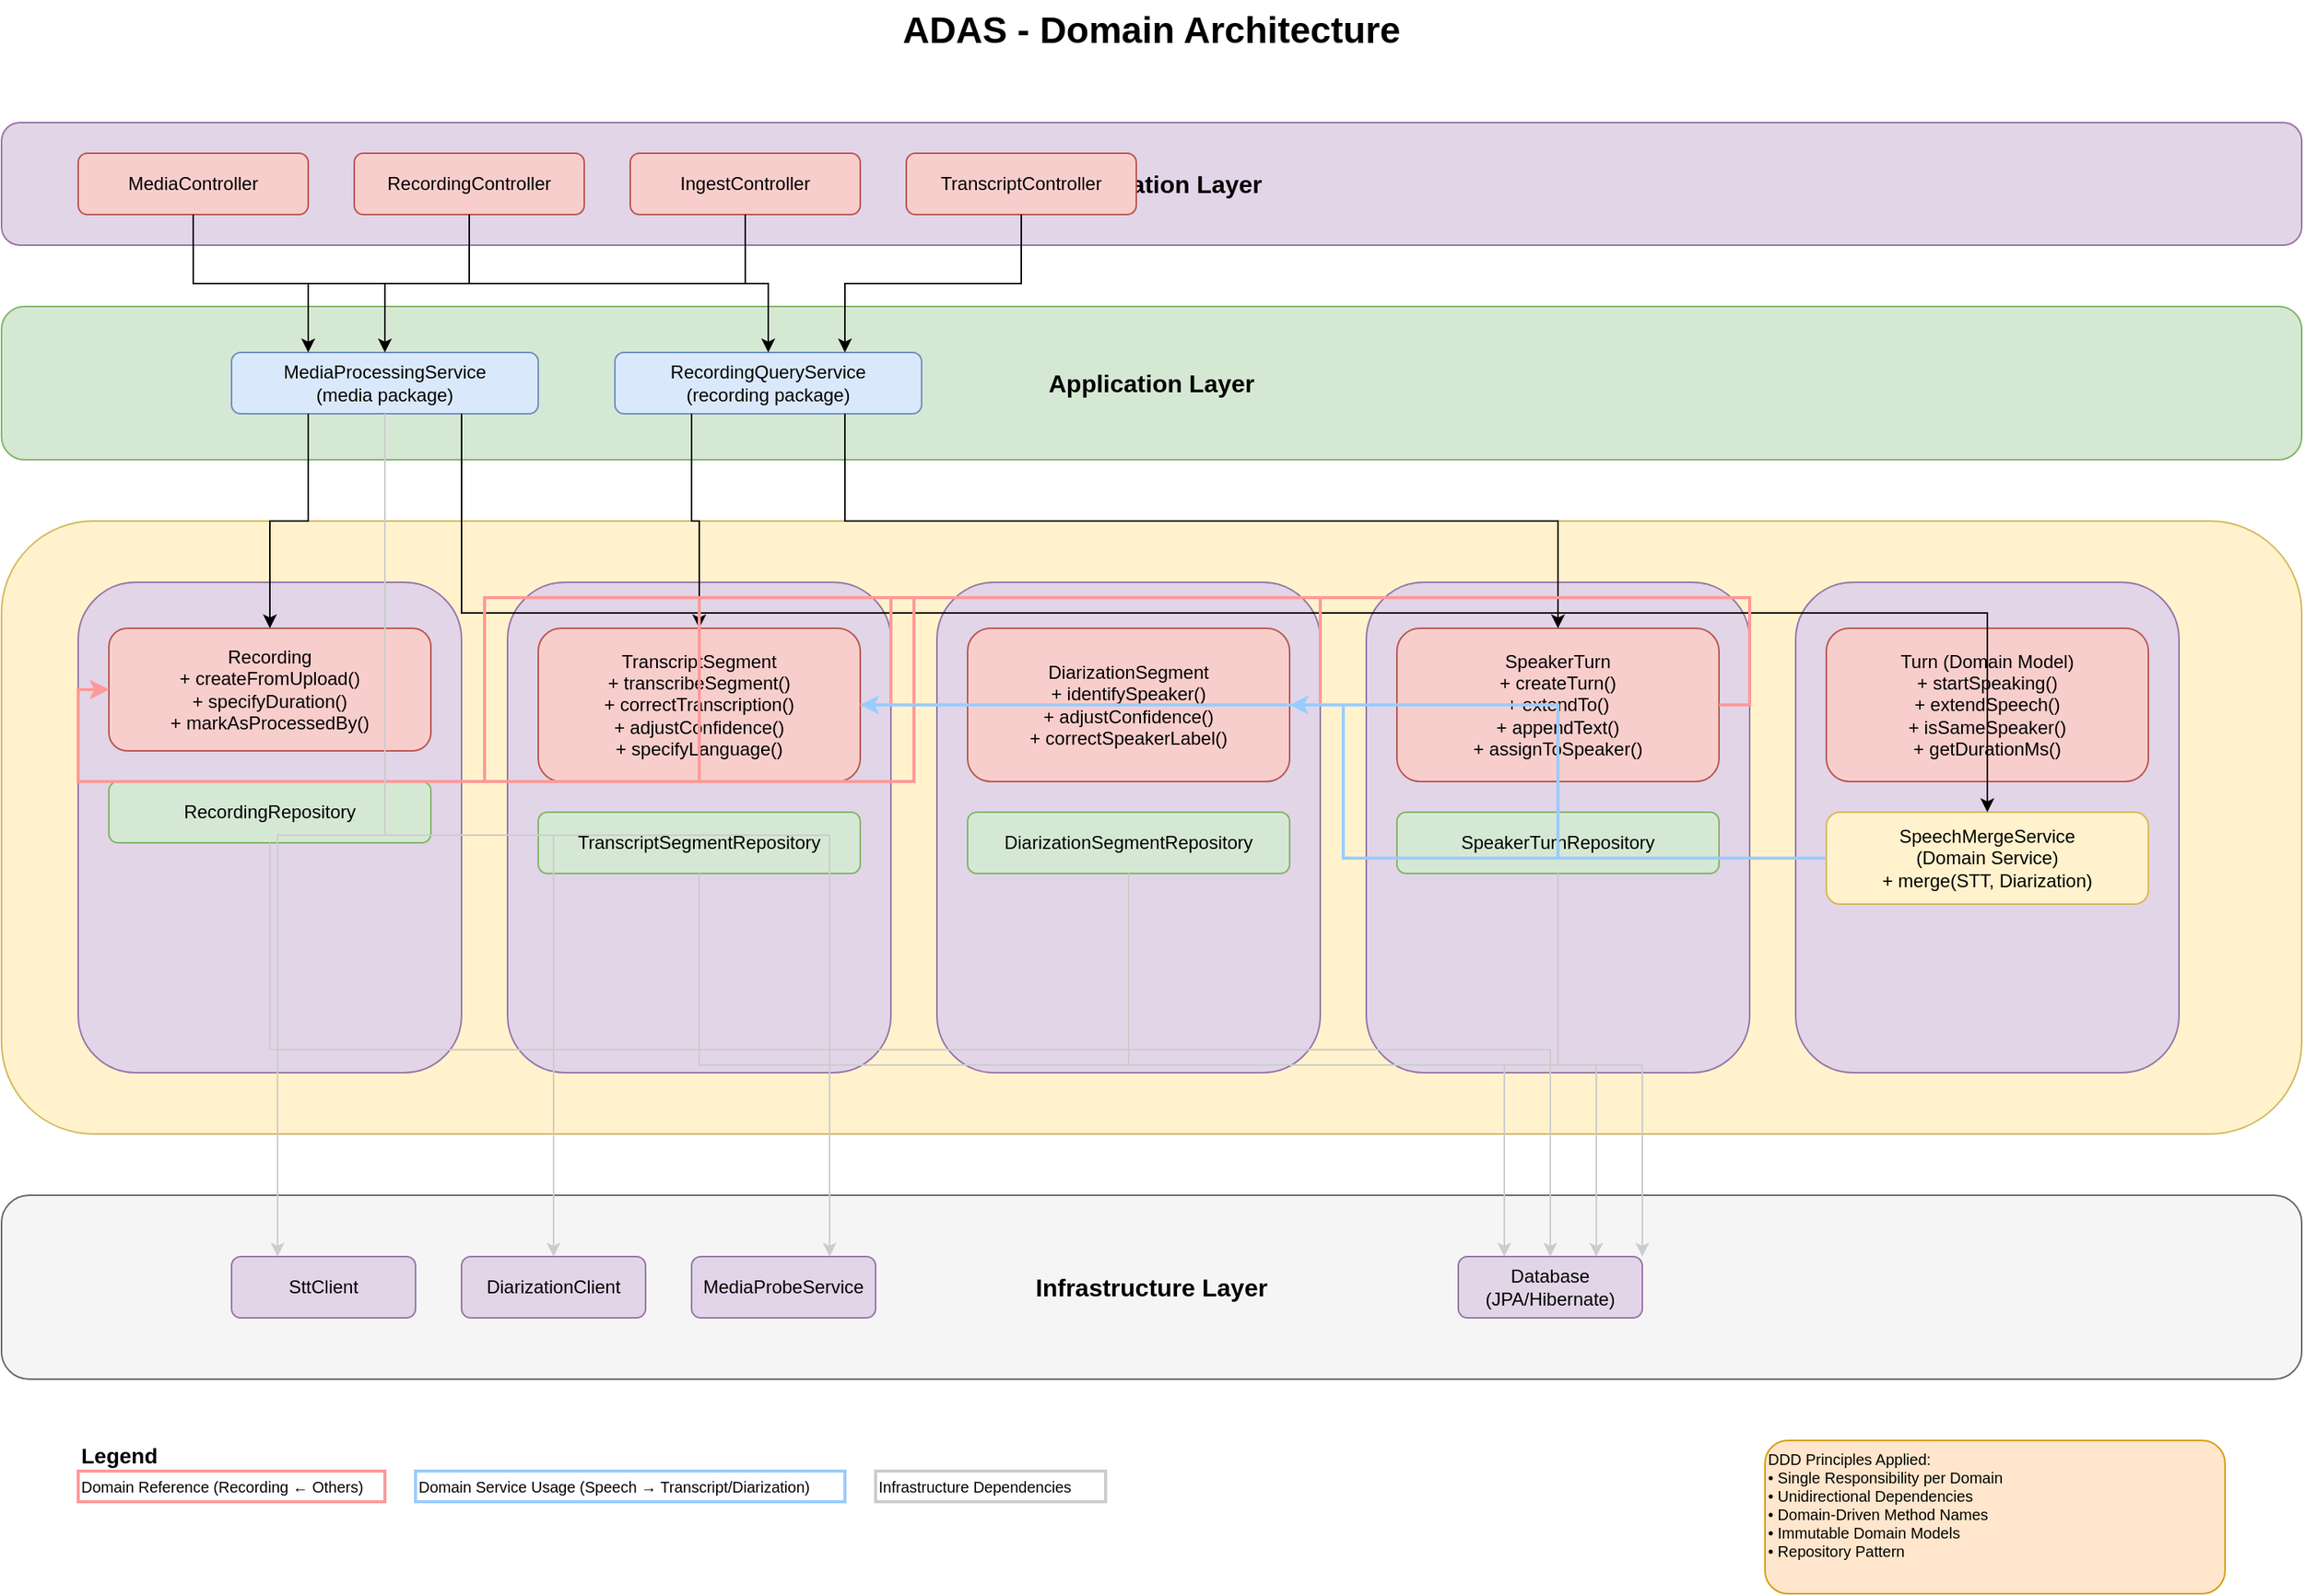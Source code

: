 <mxfile version="22.1.16" type="device">
  <diagram name="ADAS Domain Architecture" id="domain-architecture">
    <mxGraphModel dx="1422" dy="794" grid="1" gridSize="10" guides="1" tooltips="1" connect="1" arrows="1" fold="1" page="1" pageScale="1" pageWidth="1600" pageHeight="1200" math="0" shadow="0">
      <root>
        <mxCell id="0" />
        <mxCell id="1" parent="0" />
        
        <!-- Title -->
        <mxCell id="title" value="ADAS - Domain Architecture" style="text;html=1;strokeColor=none;fillColor=none;align=center;verticalAlign=middle;whiteSpace=wrap;rounded=0;fontSize=24;fontStyle=1;" vertex="1" parent="1">
          <mxGeometry x="600" y="20" width="400" height="40" as="geometry" />
        </mxCell>
        
        <!-- Presentation Layer -->
        <mxCell id="presentation-layer" value="Presentation Layer" style="rounded=1;whiteSpace=wrap;html=1;fillColor=#e1d5e7;strokeColor=#9673a6;fontSize=16;fontStyle=1;" vertex="1" parent="1">
          <mxGeometry x="50" y="100" width="1500" height="80" as="geometry" />
        </mxCell>
        
        <!-- Controllers -->
        <mxCell id="media-controller" value="MediaController" style="rounded=1;whiteSpace=wrap;html=1;fillColor=#f8cecc;strokeColor=#b85450;" vertex="1" parent="1">
          <mxGeometry x="100" y="120" width="150" height="40" as="geometry" />
        </mxCell>
        
        <mxCell id="recording-controller" value="RecordingController" style="rounded=1;whiteSpace=wrap;html=1;fillColor=#f8cecc;strokeColor=#b85450;" vertex="1" parent="1">
          <mxGeometry x="280" y="120" width="150" height="40" as="geometry" />
        </mxCell>
        
        <mxCell id="ingest-controller" value="IngestController" style="rounded=1;whiteSpace=wrap;html=1;fillColor=#f8cecc;strokeColor=#b85450;" vertex="1" parent="1">
          <mxGeometry x="460" y="120" width="150" height="40" as="geometry" />
        </mxCell>
        
        <mxCell id="transcript-controller" value="TranscriptController" style="rounded=1;whiteSpace=wrap;html=1;fillColor=#f8cecc;strokeColor=#b85450;" vertex="1" parent="1">
          <mxGeometry x="640" y="120" width="150" height="40" as="geometry" />
        </mxCell>
        
        <!-- Application Layer -->
        <mxCell id="application-layer" value="Application Layer" style="rounded=1;whiteSpace=wrap;html=1;fillColor=#d5e8d4;strokeColor=#82b366;fontSize=16;fontStyle=1;" vertex="1" parent="1">
          <mxGeometry x="50" y="220" width="1500" height="100" as="geometry" />
        </mxCell>
        
        <!-- Application Services -->
        <mxCell id="media-processing-service" value="MediaProcessingService&#xa;(media package)" style="rounded=1;whiteSpace=wrap;html=1;fillColor=#dae8fc;strokeColor=#6c8ebf;" vertex="1" parent="1">
          <mxGeometry x="200" y="250" width="200" height="40" as="geometry" />
        </mxCell>
        
        <mxCell id="recording-query-service" value="RecordingQueryService&#xa;(recording package)" style="rounded=1;whiteSpace=wrap;html=1;fillColor=#dae8fc;strokeColor=#6c8ebf;" vertex="1" parent="1">
          <mxGeometry x="450" y="250" width="200" height="40" as="geometry" />
        </mxCell>
        
        <!-- Domain Layer -->
        <mxCell id="domain-layer" value="Domain Layer" style="rounded=1;whiteSpace=wrap;html=1;fillColor=#fff2cc;strokeColor=#d6b656;fontSize=16;fontStyle=1;" vertex="1" parent="1">
          <mxGeometry x="50" y="360" width="1500" height="400" as="geometry" />
        </mxCell>
        
        <!-- Recording Domain -->
        <mxCell id="recording-domain" value="Recording Domain" style="rounded=1;whiteSpace=wrap;html=1;fillColor=#e1d5e7;strokeColor=#9673a6;fontStyle=1;" vertex="1" parent="1">
          <mxGeometry x="100" y="400" width="250" height="320" as="geometry" />
        </mxCell>
        
        <mxCell id="recording-entity" value="Recording&#xa;+ createFromUpload()&#xa;+ specifyDuration()&#xa;+ markAsProcessedBy()" style="rounded=1;whiteSpace=wrap;html=1;fillColor=#f8cecc;strokeColor=#b85450;" vertex="1" parent="1">
          <mxGeometry x="120" y="430" width="210" height="80" as="geometry" />
        </mxCell>
        
        <mxCell id="recording-repository" value="RecordingRepository" style="rounded=1;whiteSpace=wrap;html=1;fillColor=#d5e8d4;strokeColor=#82b366;" vertex="1" parent="1">
          <mxGeometry x="120" y="530" width="210" height="40" as="geometry" />
        </mxCell>
        
        <!-- Transcript Domain -->
        <mxCell id="transcript-domain" value="Transcript Domain" style="rounded=1;whiteSpace=wrap;html=1;fillColor=#e1d5e7;strokeColor=#9673a6;fontStyle=1;" vertex="1" parent="1">
          <mxGeometry x="380" y="400" width="250" height="320" as="geometry" />
        </mxCell>
        
        <mxCell id="transcript-entity" value="TranscriptSegment&#xa;+ transcribeSegment()&#xa;+ correctTranscription()&#xa;+ adjustConfidence()&#xa;+ specifyLanguage()" style="rounded=1;whiteSpace=wrap;html=1;fillColor=#f8cecc;strokeColor=#b85450;" vertex="1" parent="1">
          <mxGeometry x="400" y="430" width="210" height="100" as="geometry" />
        </mxCell>
        
        <mxCell id="transcript-repository" value="TranscriptSegmentRepository" style="rounded=1;whiteSpace=wrap;html=1;fillColor=#d5e8d4;strokeColor=#82b366;" vertex="1" parent="1">
          <mxGeometry x="400" y="550" width="210" height="40" as="geometry" />
        </mxCell>
        
        <!-- Diarization Domain -->
        <mxCell id="diarization-domain" value="Diarization Domain" style="rounded=1;whiteSpace=wrap;html=1;fillColor=#e1d5e7;strokeColor=#9673a6;fontStyle=1;" vertex="1" parent="1">
          <mxGeometry x="660" y="400" width="250" height="320" as="geometry" />
        </mxCell>
        
        <mxCell id="diarization-entity" value="DiarizationSegment&#xa;+ identifySpeaker()&#xa;+ adjustConfidence()&#xa;+ correctSpeakerLabel()" style="rounded=1;whiteSpace=wrap;html=1;fillColor=#f8cecc;strokeColor=#b85450;" vertex="1" parent="1">
          <mxGeometry x="680" y="430" width="210" height="100" as="geometry" />
        </mxCell>
        
        <mxCell id="diarization-repository" value="DiarizationSegmentRepository" style="rounded=1;whiteSpace=wrap;html=1;fillColor=#d5e8d4;strokeColor=#82b366;" vertex="1" parent="1">
          <mxGeometry x="680" y="550" width="210" height="40" as="geometry" />
        </mxCell>
        
        <!-- Speaker Domain -->
        <mxCell id="speaker-domain" value="Speaker Domain" style="rounded=1;whiteSpace=wrap;html=1;fillColor=#e1d5e7;strokeColor=#9673a6;fontStyle=1;" vertex="1" parent="1">
          <mxGeometry x="940" y="400" width="250" height="320" as="geometry" />
        </mxCell>
        
        <mxCell id="speaker-entity" value="SpeakerTurn&#xa;+ createTurn()&#xa;+ extendTo()&#xa;+ appendText()&#xa;+ assignToSpeaker()" style="rounded=1;whiteSpace=wrap;html=1;fillColor=#f8cecc;strokeColor=#b85450;" vertex="1" parent="1">
          <mxGeometry x="960" y="430" width="210" height="100" as="geometry" />
        </mxCell>
        
        <mxCell id="speaker-repository" value="SpeakerTurnRepository" style="rounded=1;whiteSpace=wrap;html=1;fillColor=#d5e8d4;strokeColor=#82b366;" vertex="1" parent="1">
          <mxGeometry x="960" y="550" width="210" height="40" as="geometry" />
        </mxCell>
        
        <!-- Speech Domain -->
        <mxCell id="speech-domain" value="Speech Domain" style="rounded=1;whiteSpace=wrap;html=1;fillColor=#e1d5e7;strokeColor=#9673a6;fontStyle=1;" vertex="1" parent="1">
          <mxGeometry x="1220" y="400" width="250" height="320" as="geometry" />
        </mxCell>
        
        <mxCell id="turn-model" value="Turn (Domain Model)&#xa;+ startSpeaking()&#xa;+ extendSpeech()&#xa;+ isSameSpeaker()&#xa;+ getDurationMs()" style="rounded=1;whiteSpace=wrap;html=1;fillColor=#f8cecc;strokeColor=#b85450;" vertex="1" parent="1">
          <mxGeometry x="1240" y="430" width="210" height="100" as="geometry" />
        </mxCell>
        
        <mxCell id="speech-merge-service" value="SpeechMergeService&#xa;(Domain Service)&#xa;+ merge(STT, Diarization)" style="rounded=1;whiteSpace=wrap;html=1;fillColor=#fff2cc;strokeColor=#d6b656;" vertex="1" parent="1">
          <mxGeometry x="1240" y="550" width="210" height="60" as="geometry" />
        </mxCell>
        
        <!-- Infrastructure Layer -->
        <mxCell id="infrastructure-layer" value="Infrastructure Layer" style="rounded=1;whiteSpace=wrap;html=1;fillColor=#f5f5f5;strokeColor=#666666;fontSize=16;fontStyle=1;" vertex="1" parent="1">
          <mxGeometry x="50" y="800" width="1500" height="120" as="geometry" />
        </mxCell>
        
        <!-- External Services -->
        <mxCell id="stt-client" value="SttClient" style="rounded=1;whiteSpace=wrap;html=1;fillColor=#e1d5e7;strokeColor=#9673a6;" vertex="1" parent="1">
          <mxGeometry x="200" y="840" width="120" height="40" as="geometry" />
        </mxCell>
        
        <mxCell id="diarization-client" value="DiarizationClient" style="rounded=1;whiteSpace=wrap;html=1;fillColor=#e1d5e7;strokeColor=#9673a6;" vertex="1" parent="1">
          <mxGeometry x="350" y="840" width="120" height="40" as="geometry" />
        </mxCell>
        
        <mxCell id="media-probe-service" value="MediaProbeService" style="rounded=1;whiteSpace=wrap;html=1;fillColor=#e1d5e7;strokeColor=#9673a6;" vertex="1" parent="1">
          <mxGeometry x="500" y="840" width="120" height="40" as="geometry" />
        </mxCell>
        
        <mxCell id="database" value="Database&#xa;(JPA/Hibernate)" style="rounded=1;whiteSpace=wrap;html=1;fillColor=#e1d5e7;strokeColor=#9673a6;" vertex="1" parent="1">
          <mxGeometry x="1000" y="840" width="120" height="40" as="geometry" />
        </mxCell>
        
        <!-- Dependencies Arrows -->
        
        <!-- Presentation to Application -->
        <mxCell id="edge1" style="edgeStyle=orthogonalEdgeStyle;rounded=0;orthogonalLoop=1;jettySize=auto;html=1;exitX=0.5;exitY=1;entryX=0.5;entryY=0;" edge="1" parent="1" source="media-controller" target="media-processing-service">
          <mxGeometry relative="1" as="geometry" />
        </mxCell>
        
        <mxCell id="edge2" style="edgeStyle=orthogonalEdgeStyle;rounded=0;orthogonalLoop=1;jettySize=auto;html=1;exitX=0.5;exitY=1;entryX=0.5;entryY=0;" edge="1" parent="1" source="recording-controller" target="recording-query-service">
          <mxGeometry relative="1" as="geometry" />
        </mxCell>
        
        <mxCell id="edge3" style="edgeStyle=orthogonalEdgeStyle;rounded=0;orthogonalLoop=1;jettySize=auto;html=1;exitX=0.5;exitY=1;entryX=0.25;entryY=0;" edge="1" parent="1" source="ingest-controller" target="media-processing-service">
          <mxGeometry relative="1" as="geometry" />
        </mxCell>
        
        <mxCell id="edge4" style="edgeStyle=orthogonalEdgeStyle;rounded=0;orthogonalLoop=1;jettySize=auto;html=1;exitX=0.5;exitY=1;entryX=0.75;entryY=0;" edge="1" parent="1" source="transcript-controller" target="recording-query-service">
          <mxGeometry relative="1" as="geometry" />
        </mxCell>
        
        <!-- Application to Domain -->
        <mxCell id="edge5" style="edgeStyle=orthogonalEdgeStyle;rounded=0;orthogonalLoop=1;jettySize=auto;html=1;exitX=0.25;exitY=1;entryX=0.5;entryY=0;" edge="1" parent="1" source="media-processing-service" target="recording-entity">
          <mxGeometry relative="1" as="geometry" />
        </mxCell>
        
        <mxCell id="edge6" style="edgeStyle=orthogonalEdgeStyle;rounded=0;orthogonalLoop=1;jettySize=auto;html=1;exitX=0.75;exitY=1;entryX=0.5;entryY=0;" edge="1" parent="1" source="media-processing-service" target="speech-merge-service">
          <mxGeometry relative="1" as="geometry" />
        </mxCell>
        
        <mxCell id="edge7" style="edgeStyle=orthogonalEdgeStyle;rounded=0;orthogonalLoop=1;jettySize=auto;html=1;exitX=0.25;exitY=1;entryX=0.5;entryY=0;" edge="1" parent="1" source="recording-query-service" target="transcript-entity">
          <mxGeometry relative="1" as="geometry" />
        </mxCell>
        
        <mxCell id="edge8" style="edgeStyle=orthogonalEdgeStyle;rounded=0;orthogonalLoop=1;jettySize=auto;html=1;exitX=0.75;exitY=1;entryX=0.5;entryY=0;" edge="1" parent="1" source="recording-query-service" target="speaker-entity">
          <mxGeometry relative="1" as="geometry" />
        </mxCell>
        
        <!-- Domain Dependencies -->
        <mxCell id="edge9" style="edgeStyle=orthogonalEdgeStyle;rounded=0;orthogonalLoop=1;jettySize=auto;html=1;exitX=1;exitY=0.5;entryX=0;entryY=0.5;strokeColor=#ff9999;strokeWidth=2;" edge="1" parent="1" source="transcript-entity" target="recording-entity">
          <mxGeometry relative="1" as="geometry" />
        </mxCell>
        
        <mxCell id="edge10" style="edgeStyle=orthogonalEdgeStyle;rounded=0;orthogonalLoop=1;jettySize=auto;html=1;exitX=1;exitY=0.5;entryX=0;entryY=0.5;strokeColor=#ff9999;strokeWidth=2;" edge="1" parent="1" source="diarization-entity" target="recording-entity">
          <mxGeometry relative="1" as="geometry" />
        </mxCell>
        
        <mxCell id="edge11" style="edgeStyle=orthogonalEdgeStyle;rounded=0;orthogonalLoop=1;jettySize=auto;html=1;exitX=1;exitY=0.5;entryX=0;entryY=0.5;strokeColor=#ff9999;strokeWidth=2;" edge="1" parent="1" source="speaker-entity" target="recording-entity">
          <mxGeometry relative="1" as="geometry" />
        </mxCell>
        
        <mxCell id="edge12" style="edgeStyle=orthogonalEdgeStyle;rounded=0;orthogonalLoop=1;jettySize=auto;html=1;exitX=0;exitY=0.5;entryX=1;entryY=0.5;strokeColor=#99ccff;strokeWidth=2;" edge="1" parent="1" source="speech-merge-service" target="transcript-entity">
          <mxGeometry relative="1" as="geometry" />
        </mxCell>
        
        <mxCell id="edge13" style="edgeStyle=orthogonalEdgeStyle;rounded=0;orthogonalLoop=1;jettySize=auto;html=1;exitX=0;exitY=0.5;entryX=1;entryY=0.5;strokeColor=#99ccff;strokeWidth=2;" edge="1" parent="1" source="speech-merge-service" target="diarization-entity">
          <mxGeometry relative="1" as="geometry" />
        </mxCell>
        
        <!-- Infrastructure Dependencies -->
        <mxCell id="edge14" style="edgeStyle=orthogonalEdgeStyle;rounded=0;orthogonalLoop=1;jettySize=auto;html=1;exitX=0.5;exitY=1;entryX=0.25;entryY=0;strokeColor=#cccccc;" edge="1" parent="1" source="media-processing-service" target="stt-client">
          <mxGeometry relative="1" as="geometry" />
        </mxCell>
        
        <mxCell id="edge15" style="edgeStyle=orthogonalEdgeStyle;rounded=0;orthogonalLoop=1;jettySize=auto;html=1;exitX=0.5;exitY=1;entryX=0.5;entryY=0;strokeColor=#cccccc;" edge="1" parent="1" source="media-processing-service" target="diarization-client">
          <mxGeometry relative="1" as="geometry" />
        </mxCell>
        
        <mxCell id="edge16" style="edgeStyle=orthogonalEdgeStyle;rounded=0;orthogonalLoop=1;jettySize=auto;html=1;exitX=0.5;exitY=1;entryX=0.75;entryY=0;strokeColor=#cccccc;" edge="1" parent="1" source="media-processing-service" target="media-probe-service">
          <mxGeometry relative="1" as="geometry" />
        </mxCell>
        
        <!-- Repository to Database -->
        <mxCell id="edge17" style="edgeStyle=orthogonalEdgeStyle;rounded=0;orthogonalLoop=1;jettySize=auto;html=1;exitX=0.5;exitY=1;entryX=0.5;entryY=0;strokeColor=#cccccc;" edge="1" parent="1" source="recording-repository" target="database">
          <mxGeometry relative="1" as="geometry" />
        </mxCell>
        
        <mxCell id="edge18" style="edgeStyle=orthogonalEdgeStyle;rounded=0;orthogonalLoop=1;jettySize=auto;html=1;exitX=0.5;exitY=1;entryX=0.25;entryY=0;strokeColor=#cccccc;" edge="1" parent="1" source="transcript-repository" target="database">
          <mxGeometry relative="1" as="geometry" />
        </mxCell>
        
        <mxCell id="edge19" style="edgeStyle=orthogonalEdgeStyle;rounded=0;orthogonalLoop=1;jettySize=auto;html=1;exitX=0.5;exitY=1;entryX=0.75;entryY=0;strokeColor=#cccccc;" edge="1" parent="1" source="diarization-repository" target="database">
          <mxGeometry relative="1" as="geometry" />
        </mxCell>
        
        <mxCell id="edge20" style="edgeStyle=orthogonalEdgeStyle;rounded=0;orthogonalLoop=1;jettySize=auto;html=1;exitX=0.5;exitY=1;entryX=1;entryY=0;strokeColor=#cccccc;" edge="1" parent="1" source="speaker-repository" target="database">
          <mxGeometry relative="1" as="geometry" />
        </mxCell>
        
        <!-- Legend -->
        <mxCell id="legend" value="Legend" style="text;html=1;strokeColor=none;fillColor=none;align=left;verticalAlign=middle;whiteSpace=wrap;rounded=0;fontSize=14;fontStyle=1;" vertex="1" parent="1">
          <mxGeometry x="100" y="960" width="60" height="20" as="geometry" />
        </mxCell>
        
        <mxCell id="legend1" value="Domain Reference (Recording ← Others)" style="text;html=1;strokeColor=#ff9999;fillColor=none;align=left;verticalAlign=middle;whiteSpace=wrap;rounded=0;fontSize=10;strokeWidth=2;" vertex="1" parent="1">
          <mxGeometry x="100" y="980" width="200" height="20" as="geometry" />
        </mxCell>
        
        <mxCell id="legend2" value="Domain Service Usage (Speech → Transcript/Diarization)" style="text;html=1;strokeColor=#99ccff;fillColor=none;align=left;verticalAlign=middle;whiteSpace=wrap;rounded=0;fontSize=10;strokeWidth=2;" vertex="1" parent="1">
          <mxGeometry x="320" y="980" width="280" height="20" as="geometry" />
        </mxCell>
        
        <mxCell id="legend3" value="Infrastructure Dependencies" style="text;html=1;strokeColor=#cccccc;fillColor=none;align=left;verticalAlign=middle;whiteSpace=wrap;rounded=0;fontSize=10;strokeWidth=2;" vertex="1" parent="1">
          <mxGeometry x="620" y="980" width="150" height="20" as="geometry" />
        </mxCell>
        
        <!-- Domain Principles Box -->
        <mxCell id="principles" value="DDD Principles Applied:&#xa;• Single Responsibility per Domain&#xa;• Unidirectional Dependencies&#xa;• Domain-Driven Method Names&#xa;• Immutable Domain Models&#xa;• Repository Pattern" style="rounded=1;whiteSpace=wrap;html=1;fillColor=#ffe6cc;strokeColor=#d79b00;align=left;verticalAlign=top;fontSize=10;" vertex="1" parent="1">
          <mxGeometry x="1200" y="960" width="300" height="100" as="geometry" />
        </mxCell>
        
      </root>
    </mxGraphModel>
  </diagram>
</mxfile>